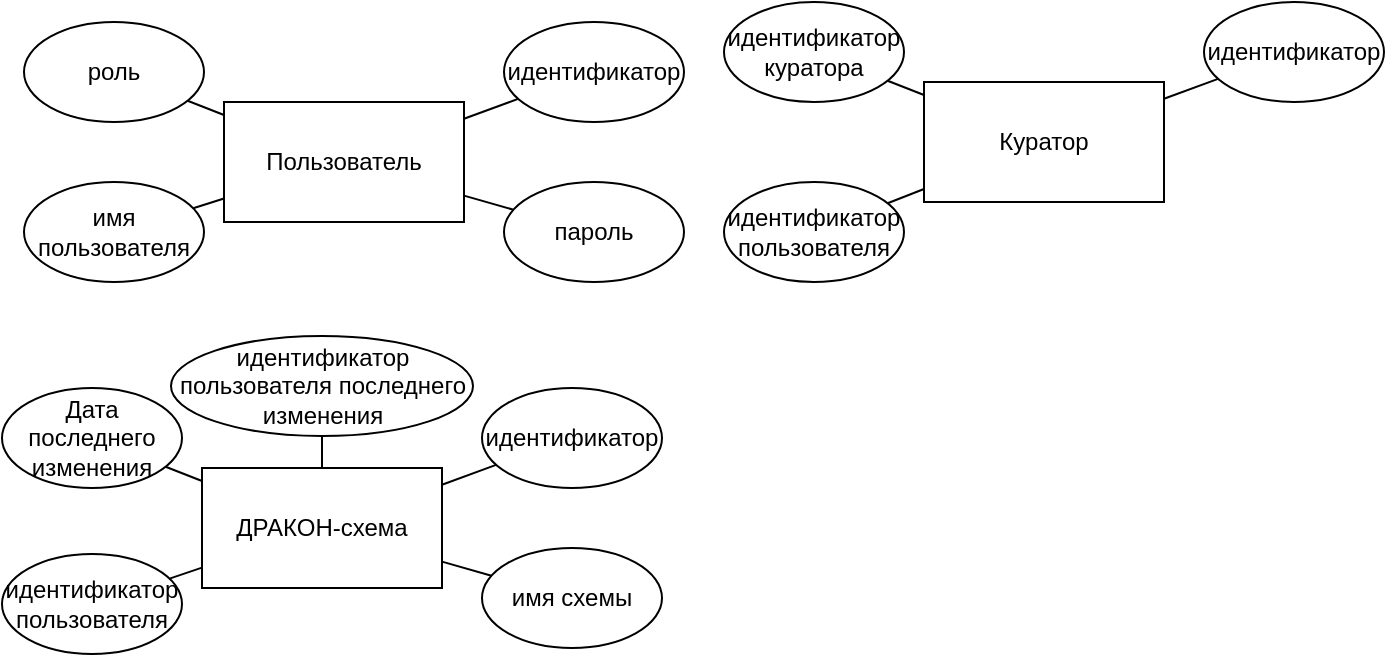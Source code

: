 <mxfile version="13.6.2" type="device"><diagram id="EmoNlxOsuga9z7MwPH8H" name="Page-1"><mxGraphModel dx="790" dy="391" grid="0" gridSize="10" guides="1" tooltips="1" connect="1" arrows="1" fold="1" page="1" pageScale="1" pageWidth="1169" pageHeight="827" math="0" shadow="0"><root><mxCell id="0"/><mxCell id="1" parent="0"/><mxCell id="oeYHxMaS8DZlG86wbX1N-1" value="Пользователь" style="rounded=0;whiteSpace=wrap;html=1;" vertex="1" parent="1"><mxGeometry x="190" y="140" width="120" height="60" as="geometry"/></mxCell><mxCell id="oeYHxMaS8DZlG86wbX1N-8" style="edgeStyle=none;rounded=0;orthogonalLoop=1;jettySize=auto;html=1;endArrow=none;endFill=0;" edge="1" parent="1" source="oeYHxMaS8DZlG86wbX1N-2" target="oeYHxMaS8DZlG86wbX1N-1"><mxGeometry relative="1" as="geometry"/></mxCell><mxCell id="oeYHxMaS8DZlG86wbX1N-2" value="идентификатор" style="ellipse;whiteSpace=wrap;html=1;" vertex="1" parent="1"><mxGeometry x="330" y="100" width="90" height="50" as="geometry"/></mxCell><mxCell id="oeYHxMaS8DZlG86wbX1N-6" style="rounded=0;orthogonalLoop=1;jettySize=auto;html=1;endArrow=none;endFill=0;" edge="1" parent="1" source="oeYHxMaS8DZlG86wbX1N-3" target="oeYHxMaS8DZlG86wbX1N-1"><mxGeometry relative="1" as="geometry"/></mxCell><mxCell id="oeYHxMaS8DZlG86wbX1N-3" value="роль" style="ellipse;whiteSpace=wrap;html=1;" vertex="1" parent="1"><mxGeometry x="90" y="100" width="90" height="50" as="geometry"/></mxCell><mxCell id="oeYHxMaS8DZlG86wbX1N-7" style="edgeStyle=none;rounded=0;orthogonalLoop=1;jettySize=auto;html=1;endArrow=none;endFill=0;" edge="1" parent="1" source="oeYHxMaS8DZlG86wbX1N-4" target="oeYHxMaS8DZlG86wbX1N-1"><mxGeometry relative="1" as="geometry"/></mxCell><mxCell id="oeYHxMaS8DZlG86wbX1N-4" value="имя пользователя" style="ellipse;whiteSpace=wrap;html=1;" vertex="1" parent="1"><mxGeometry x="90" y="180" width="90" height="50" as="geometry"/></mxCell><mxCell id="oeYHxMaS8DZlG86wbX1N-9" style="edgeStyle=none;rounded=0;orthogonalLoop=1;jettySize=auto;html=1;endArrow=none;endFill=0;" edge="1" parent="1" source="oeYHxMaS8DZlG86wbX1N-5" target="oeYHxMaS8DZlG86wbX1N-1"><mxGeometry relative="1" as="geometry"/></mxCell><mxCell id="oeYHxMaS8DZlG86wbX1N-5" value="пароль" style="ellipse;whiteSpace=wrap;html=1;" vertex="1" parent="1"><mxGeometry x="330" y="180" width="90" height="50" as="geometry"/></mxCell><mxCell id="oeYHxMaS8DZlG86wbX1N-10" value="ДРАКОН-схема" style="rounded=0;whiteSpace=wrap;html=1;" vertex="1" parent="1"><mxGeometry x="179" y="323" width="120" height="60" as="geometry"/></mxCell><mxCell id="oeYHxMaS8DZlG86wbX1N-11" style="edgeStyle=none;rounded=0;orthogonalLoop=1;jettySize=auto;html=1;endArrow=none;endFill=0;" edge="1" parent="1" source="oeYHxMaS8DZlG86wbX1N-12" target="oeYHxMaS8DZlG86wbX1N-10"><mxGeometry relative="1" as="geometry"/></mxCell><mxCell id="oeYHxMaS8DZlG86wbX1N-12" value="идентификатор" style="ellipse;whiteSpace=wrap;html=1;" vertex="1" parent="1"><mxGeometry x="319" y="283" width="90" height="50" as="geometry"/></mxCell><mxCell id="oeYHxMaS8DZlG86wbX1N-13" style="rounded=0;orthogonalLoop=1;jettySize=auto;html=1;endArrow=none;endFill=0;" edge="1" parent="1" source="oeYHxMaS8DZlG86wbX1N-14" target="oeYHxMaS8DZlG86wbX1N-10"><mxGeometry relative="1" as="geometry"/></mxCell><mxCell id="oeYHxMaS8DZlG86wbX1N-14" value="Дата последнего изменения" style="ellipse;whiteSpace=wrap;html=1;" vertex="1" parent="1"><mxGeometry x="79" y="283" width="90" height="50" as="geometry"/></mxCell><mxCell id="oeYHxMaS8DZlG86wbX1N-15" style="edgeStyle=none;rounded=0;orthogonalLoop=1;jettySize=auto;html=1;endArrow=none;endFill=0;" edge="1" parent="1" source="oeYHxMaS8DZlG86wbX1N-16" target="oeYHxMaS8DZlG86wbX1N-10"><mxGeometry relative="1" as="geometry"/></mxCell><mxCell id="oeYHxMaS8DZlG86wbX1N-16" value="идентификатор пользователя" style="ellipse;whiteSpace=wrap;html=1;" vertex="1" parent="1"><mxGeometry x="79" y="366" width="90" height="50" as="geometry"/></mxCell><mxCell id="oeYHxMaS8DZlG86wbX1N-17" style="edgeStyle=none;rounded=0;orthogonalLoop=1;jettySize=auto;html=1;endArrow=none;endFill=0;" edge="1" parent="1" source="oeYHxMaS8DZlG86wbX1N-18" target="oeYHxMaS8DZlG86wbX1N-10"><mxGeometry relative="1" as="geometry"/></mxCell><mxCell id="oeYHxMaS8DZlG86wbX1N-18" value="имя схемы" style="ellipse;whiteSpace=wrap;html=1;" vertex="1" parent="1"><mxGeometry x="319" y="363" width="90" height="50" as="geometry"/></mxCell><mxCell id="oeYHxMaS8DZlG86wbX1N-19" value="Куратор" style="rounded=0;whiteSpace=wrap;html=1;" vertex="1" parent="1"><mxGeometry x="540" y="130" width="120" height="60" as="geometry"/></mxCell><mxCell id="oeYHxMaS8DZlG86wbX1N-20" style="edgeStyle=none;rounded=0;orthogonalLoop=1;jettySize=auto;html=1;endArrow=none;endFill=0;" edge="1" parent="1" source="oeYHxMaS8DZlG86wbX1N-21" target="oeYHxMaS8DZlG86wbX1N-19"><mxGeometry relative="1" as="geometry"/></mxCell><mxCell id="oeYHxMaS8DZlG86wbX1N-21" value="идентификатор" style="ellipse;whiteSpace=wrap;html=1;" vertex="1" parent="1"><mxGeometry x="680" y="90" width="90" height="50" as="geometry"/></mxCell><mxCell id="oeYHxMaS8DZlG86wbX1N-22" style="rounded=0;orthogonalLoop=1;jettySize=auto;html=1;endArrow=none;endFill=0;" edge="1" parent="1" source="oeYHxMaS8DZlG86wbX1N-23" target="oeYHxMaS8DZlG86wbX1N-19"><mxGeometry relative="1" as="geometry"/></mxCell><mxCell id="oeYHxMaS8DZlG86wbX1N-23" value="идентификатор куратора" style="ellipse;whiteSpace=wrap;html=1;" vertex="1" parent="1"><mxGeometry x="440" y="90" width="90" height="50" as="geometry"/></mxCell><mxCell id="oeYHxMaS8DZlG86wbX1N-24" style="edgeStyle=none;rounded=0;orthogonalLoop=1;jettySize=auto;html=1;endArrow=none;endFill=0;" edge="1" parent="1" source="oeYHxMaS8DZlG86wbX1N-25" target="oeYHxMaS8DZlG86wbX1N-19"><mxGeometry relative="1" as="geometry"/></mxCell><mxCell id="oeYHxMaS8DZlG86wbX1N-25" value="идентификатор пользователя" style="ellipse;whiteSpace=wrap;html=1;" vertex="1" parent="1"><mxGeometry x="440" y="180" width="90" height="50" as="geometry"/></mxCell><mxCell id="sgHA-nYp8yCd6439BLfh-11" style="edgeStyle=none;rounded=0;orthogonalLoop=1;jettySize=auto;html=1;endArrow=none;endFill=0;" edge="1" parent="1" source="sgHA-nYp8yCd6439BLfh-10" target="oeYHxMaS8DZlG86wbX1N-10"><mxGeometry relative="1" as="geometry"/></mxCell><mxCell id="sgHA-nYp8yCd6439BLfh-10" value="идентификатор пользователя последнего изменения" style="ellipse;whiteSpace=wrap;html=1;" vertex="1" parent="1"><mxGeometry x="163.5" y="257" width="151" height="50" as="geometry"/></mxCell></root></mxGraphModel></diagram></mxfile>